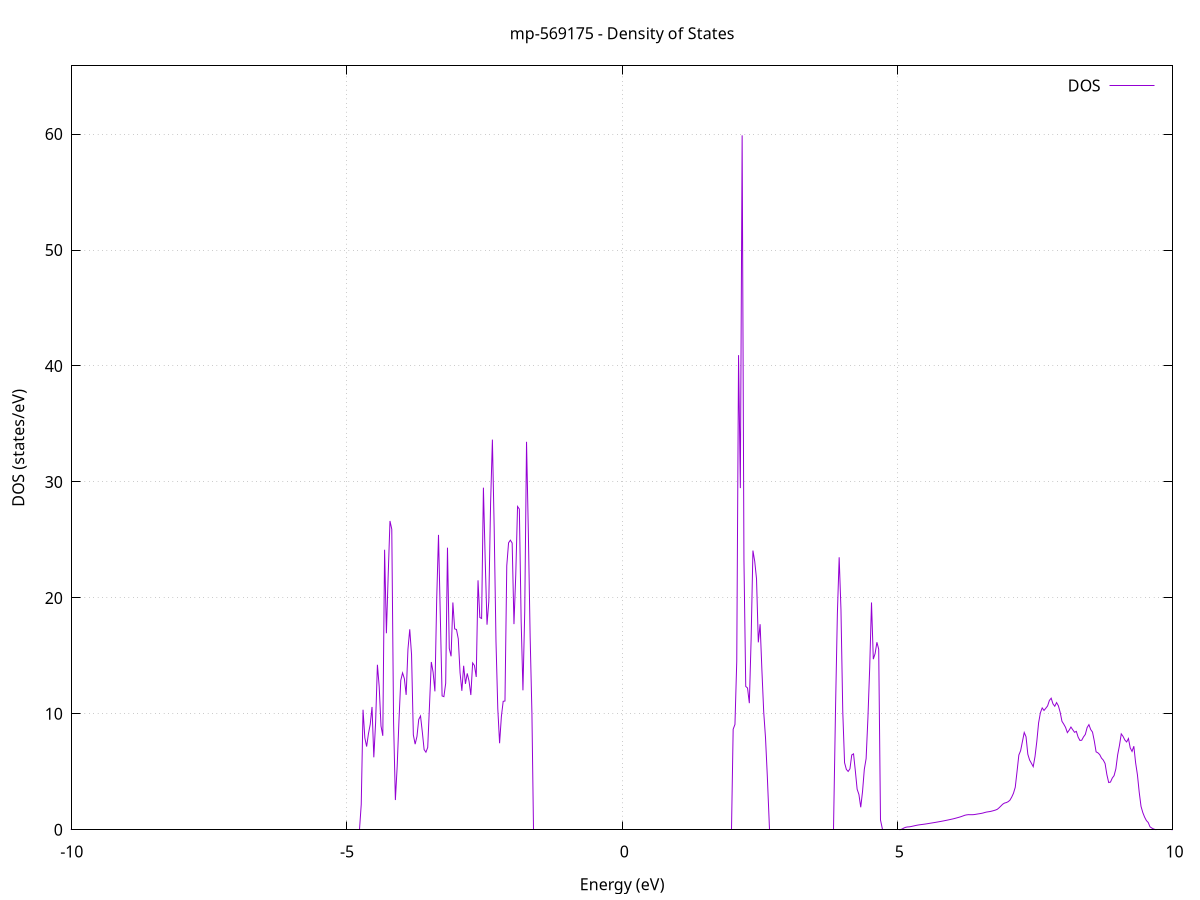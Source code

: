 set title 'mp-569175 - Density of States'
set xlabel 'Energy (eV)'
set ylabel 'DOS (states/eV)'
set grid
set xrange [-10:10]
set yrange [0:65.883]
set xzeroaxis lt -1
set terminal png size 800,600
set output 'mp-569175_dos_gnuplot.png'
plot '-' using 1:2 with lines title 'DOS'
-52.601100 0.000000
-52.568400 0.000000
-52.535800 0.000000
-52.503100 0.000000
-52.470500 0.000000
-52.437800 0.000000
-52.405200 0.000000
-52.372600 0.000000
-52.339900 0.000000
-52.307300 0.000000
-52.274600 0.000000
-52.242000 0.000000
-52.209300 0.000000
-52.176700 0.000000
-52.144000 0.000000
-52.111400 0.000000
-52.078700 0.000000
-52.046100 0.000000
-52.013400 0.000000
-51.980800 0.000000
-51.948100 0.000000
-51.915500 0.000000
-51.882800 0.000000
-51.850200 0.000000
-51.817600 0.000000
-51.784900 0.000000
-51.752300 0.000000
-51.719600 0.000000
-51.687000 0.000000
-51.654300 0.000000
-51.621700 0.000000
-51.589000 0.000000
-51.556400 0.000000
-51.523700 0.000000
-51.491100 0.000000
-51.458400 0.000000
-51.425800 0.000000
-51.393100 0.000000
-51.360500 0.000000
-51.327900 0.000000
-51.295200 0.000000
-51.262600 0.000000
-51.229900 0.000000
-51.197300 0.000000
-51.164600 0.000000
-51.132000 0.000000
-51.099300 0.000000
-51.066700 0.000000
-51.034000 0.000000
-51.001400 0.000000
-50.968700 0.000000
-50.936100 0.000000
-50.903400 0.000000
-50.870800 0.000000
-50.838100 0.000000
-50.805500 0.000000
-50.772900 0.000000
-50.740200 0.000000
-50.707600 0.000000
-50.674900 0.000000
-50.642300 0.000000
-50.609600 0.000000
-50.577000 0.000000
-50.544300 0.000000
-50.511700 0.000000
-50.479000 0.000000
-50.446400 0.000000
-50.413700 0.000000
-50.381100 0.000000
-50.348400 0.000000
-50.315800 0.000000
-50.283200 0.000000
-50.250500 0.000000
-50.217900 0.000000
-50.185200 0.000000
-50.152600 0.000000
-50.119900 0.000000
-50.087300 0.000000
-50.054600 0.000000
-50.022000 0.000000
-49.989300 0.000000
-49.956700 0.000000
-49.924000 0.000000
-49.891400 0.000000
-49.858700 0.000000
-49.826100 0.000000
-49.793400 0.000000
-49.760800 0.000000
-49.728200 0.000000
-49.695500 0.000000
-49.662900 0.000000
-49.630200 0.000000
-49.597600 0.000000
-49.564900 0.000000
-49.532300 0.000000
-49.499600 0.000000
-49.467000 0.000000
-49.434300 0.000000
-49.401700 0.000000
-49.369000 0.000000
-49.336400 0.000000
-49.303700 0.000000
-49.271100 0.000000
-49.238500 0.000000
-49.205800 0.000000
-49.173200 0.000000
-49.140500 0.000000
-49.107900 0.000000
-49.075200 0.000000
-49.042600 0.000000
-49.009900 0.000000
-48.977300 0.000000
-48.944600 0.000000
-48.912000 0.000000
-48.879300 0.000000
-48.846700 0.000000
-48.814000 0.000000
-48.781400 0.000000
-48.748700 0.000000
-48.716100 0.000000
-48.683500 0.000000
-48.650800 0.000000
-48.618200 0.000000
-48.585500 0.000000
-48.552900 0.000000
-48.520200 0.000000
-48.487600 0.000000
-48.454900 0.000000
-48.422300 0.000000
-48.389600 0.000000
-48.357000 0.000000
-48.324300 0.000000
-48.291700 0.000000
-48.259000 0.000000
-48.226400 0.000000
-48.193700 0.000000
-48.161100 0.000000
-48.128500 0.000000
-48.095800 0.000000
-48.063200 0.000000
-48.030500 0.000000
-47.997900 0.000000
-47.965200 0.000000
-47.932600 0.000000
-47.899900 0.000000
-47.867300 0.000000
-47.834600 0.000000
-47.802000 0.000000
-47.769300 0.000000
-47.736700 0.000000
-47.704000 0.000000
-47.671400 0.000000
-47.638800 0.000000
-47.606100 0.000000
-47.573500 0.000000
-47.540800 0.000000
-47.508200 0.000000
-47.475500 0.000000
-47.442900 0.000000
-47.410200 0.000000
-47.377600 0.000000
-47.344900 0.000000
-47.312300 0.000000
-47.279600 0.000000
-47.247000 0.000000
-47.214300 0.000000
-47.181700 0.000000
-47.149000 0.000000
-47.116400 0.000000
-47.083800 0.000000
-47.051100 0.000000
-47.018500 0.000000
-46.985800 0.000000
-46.953200 0.000000
-46.920500 0.000000
-46.887900 0.000000
-46.855200 0.000000
-46.822600 0.000000
-46.789900 0.000000
-46.757300 0.000000
-46.724600 0.000000
-46.692000 0.000000
-46.659300 0.000000
-46.626700 0.000000
-46.594100 0.000000
-46.561400 0.000000
-46.528800 0.000000
-46.496100 0.000000
-46.463500 0.000000
-46.430800 0.000000
-46.398200 0.000000
-46.365500 0.000000
-46.332900 0.000000
-46.300200 0.000000
-46.267600 0.000000
-46.234900 0.000000
-46.202300 0.000000
-46.169600 0.000000
-46.137000 0.000000
-46.104300 0.000000
-46.071700 0.000000
-46.039100 0.000000
-46.006400 0.000000
-45.973800 0.000000
-45.941100 0.000000
-45.908500 0.000000
-45.875800 0.000000
-45.843200 0.000000
-45.810500 0.000000
-45.777900 0.000000
-45.745200 0.000000
-45.712600 0.000000
-45.679900 0.000000
-45.647300 0.000000
-45.614600 0.000000
-45.582000 0.000000
-45.549400 0.000000
-45.516700 0.000000
-45.484100 0.000000
-45.451400 0.000000
-45.418800 0.000000
-45.386100 0.000000
-45.353500 0.000000
-45.320800 0.000000
-45.288200 0.000000
-45.255500 0.000000
-45.222900 0.000000
-45.190200 0.000000
-45.157600 0.000000
-45.124900 0.000000
-45.092300 0.000000
-45.059600 0.000000
-45.027000 0.000000
-44.994400 0.000000
-44.961700 0.000000
-44.929100 0.000000
-44.896400 0.000000
-44.863800 0.000000
-44.831100 0.000000
-44.798500 0.000000
-44.765800 0.000000
-44.733200 0.000000
-44.700500 0.000000
-44.667900 0.000000
-44.635200 0.000000
-44.602600 0.000000
-44.569900 0.000000
-44.537300 0.000000
-44.504700 0.000000
-44.472000 0.000000
-44.439400 0.000000
-44.406700 0.000000
-44.374100 0.000000
-44.341400 0.000000
-44.308800 0.000000
-44.276100 0.000000
-44.243500 0.000000
-44.210800 0.000000
-44.178200 0.000000
-44.145500 0.000000
-44.112900 0.000000
-44.080200 0.000000
-44.047600 0.000000
-44.014900 0.000000
-43.982300 0.000000
-43.949700 0.000000
-43.917000 0.000000
-43.884400 0.000000
-43.851700 0.000000
-43.819100 0.000000
-43.786400 0.000000
-43.753800 0.000000
-43.721100 0.000000
-43.688500 0.000000
-43.655800 0.000000
-43.623200 0.000000
-43.590500 0.000000
-43.557900 0.000000
-43.525200 0.000000
-43.492600 0.000000
-43.459900 0.000000
-43.427300 0.000000
-43.394700 0.000000
-43.362000 0.000000
-43.329400 0.000000
-43.296700 0.000000
-43.264100 0.000000
-43.231400 0.000000
-43.198800 0.000000
-43.166100 0.000000
-43.133500 0.000000
-43.100800 0.000000
-43.068200 0.000000
-43.035500 0.000000
-43.002900 0.000000
-42.970200 0.000000
-42.937600 0.000000
-42.905000 0.000000
-42.872300 0.000000
-42.839700 0.000000
-42.807000 0.000000
-42.774400 0.000000
-42.741700 0.000000
-42.709100 0.000000
-42.676400 0.000000
-42.643800 0.000000
-42.611100 0.000000
-42.578500 0.000000
-42.545800 0.000000
-42.513200 0.000000
-42.480500 0.000000
-42.447900 0.000000
-42.415200 0.000000
-42.382600 0.000000
-42.350000 0.000000
-42.317300 0.000000
-42.284700 0.000000
-42.252000 0.000000
-42.219400 0.000000
-42.186700 0.000000
-42.154100 0.000000
-42.121400 0.000000
-42.088800 0.000000
-42.056100 0.000000
-42.023500 0.000000
-41.990800 0.000000
-41.958200 0.000000
-41.925500 0.000000
-41.892900 0.000000
-41.860300 0.000000
-41.827600 0.000000
-41.795000 0.000000
-41.762300 0.000000
-41.729700 0.000000
-41.697000 0.000000
-41.664400 0.000000
-41.631700 0.000000
-41.599100 0.000000
-41.566400 0.000000
-41.533800 0.000000
-41.501100 0.000000
-41.468500 0.000000
-41.435800 0.000000
-41.403200 0.000000
-41.370500 0.000000
-41.337900 0.000000
-41.305300 0.000000
-41.272600 0.000000
-41.240000 0.000000
-41.207300 0.000000
-41.174700 0.000000
-41.142000 0.000000
-41.109400 0.000000
-41.076700 0.000000
-41.044100 0.000000
-41.011400 0.000000
-40.978800 0.000000
-40.946100 0.000000
-40.913500 0.000000
-40.880800 0.000000
-40.848200 0.000000
-40.815600 0.000000
-40.782900 0.000000
-40.750300 0.000000
-40.717600 0.000000
-40.685000 0.000000
-40.652300 0.000000
-40.619700 0.000000
-40.587000 0.000000
-40.554400 0.000000
-40.521700 0.000000
-40.489100 0.000000
-40.456400 0.000000
-40.423800 0.000000
-40.391100 0.000000
-40.358500 0.000000
-40.325800 0.000000
-40.293200 0.000000
-40.260600 0.000000
-40.227900 0.000000
-40.195300 0.000000
-40.162600 0.000000
-40.130000 0.000000
-40.097300 0.000000
-40.064700 0.000000
-40.032000 0.000000
-39.999400 0.000000
-39.966700 0.000000
-39.934100 0.000000
-39.901400 0.000000
-39.868800 0.000000
-39.836100 0.000000
-39.803500 0.000000
-39.770900 0.000000
-39.738200 0.000000
-39.705600 0.000000
-39.672900 0.000000
-39.640300 0.000000
-39.607600 0.000000
-39.575000 0.000000
-39.542300 0.000000
-39.509700 0.000000
-39.477000 0.000000
-39.444400 0.000000
-39.411700 0.000000
-39.379100 0.000000
-39.346400 0.000000
-39.313800 0.000000
-39.281100 0.000000
-39.248500 0.000000
-39.215900 0.000000
-39.183200 0.000000
-39.150600 0.000000
-39.117900 0.000000
-39.085300 0.000000
-39.052600 0.000000
-39.020000 0.000000
-38.987300 0.000000
-38.954700 0.000000
-38.922000 0.000000
-38.889400 0.000000
-38.856700 0.000000
-38.824100 0.000000
-38.791400 0.000000
-38.758800 0.000000
-38.726100 0.000000
-38.693500 0.000000
-38.660900 0.000000
-38.628200 0.000000
-38.595600 0.000000
-38.562900 0.000000
-38.530300 0.000000
-38.497600 0.000000
-38.465000 0.000000
-38.432300 0.000000
-38.399700 0.000000
-38.367000 0.000000
-38.334400 0.000000
-38.301700 0.000000
-38.269100 0.000000
-38.236400 0.000000
-38.203800 0.000000
-38.171200 0.000000
-38.138500 0.000000
-38.105900 0.000000
-38.073200 0.000000
-38.040600 0.000000
-38.007900 0.000000
-37.975300 0.000000
-37.942600 0.000000
-37.910000 0.000000
-37.877300 0.000000
-37.844700 0.000000
-37.812000 0.000000
-37.779400 0.000000
-37.746700 0.000000
-37.714100 0.000000
-37.681400 0.000000
-37.648800 0.000000
-37.616200 0.000000
-37.583500 0.000000
-37.550900 0.000000
-37.518200 0.000000
-37.485600 0.000000
-37.452900 0.000000
-37.420300 0.000000
-37.387600 0.000000
-37.355000 0.000000
-37.322300 0.000000
-37.289700 0.000000
-37.257000 0.000000
-37.224400 0.000000
-37.191700 0.000000
-37.159100 0.000000
-37.126500 0.000000
-37.093800 0.000000
-37.061200 0.000000
-37.028500 0.000000
-36.995900 0.000000
-36.963200 0.000000
-36.930600 0.000000
-36.897900 0.000000
-36.865300 0.000000
-36.832600 0.000000
-36.800000 0.000000
-36.767300 0.000000
-36.734700 0.000000
-36.702000 0.000000
-36.669400 0.000000
-36.636700 0.000000
-36.604100 0.000000
-36.571500 0.000000
-36.538800 0.000000
-36.506200 0.000000
-36.473500 0.000000
-36.440900 0.000000
-36.408200 0.000000
-36.375600 0.000000
-36.342900 0.000000
-36.310300 0.000000
-36.277600 0.000000
-36.245000 0.000000
-36.212300 0.000000
-36.179700 0.000000
-36.147000 0.000000
-36.114400 0.000000
-36.081800 0.000000
-36.049100 0.000000
-36.016500 0.000000
-35.983800 0.000000
-35.951200 0.000000
-35.918500 0.000000
-35.885900 0.000000
-35.853200 0.000000
-35.820600 0.000000
-35.787900 0.000000
-35.755300 0.000000
-35.722600 0.000000
-35.690000 0.000000
-35.657300 0.000000
-35.624700 0.000000
-35.592000 0.000000
-35.559400 0.000000
-35.526800 0.000000
-35.494100 0.000000
-35.461500 0.000000
-35.428800 0.000000
-35.396200 0.000000
-35.363500 0.000000
-35.330900 0.000000
-35.298200 0.000000
-35.265600 0.000000
-35.232900 0.000000
-35.200300 0.000000
-35.167600 0.000000
-35.135000 0.000000
-35.102300 0.000000
-35.069700 0.000000
-35.037100 0.000000
-35.004400 0.000000
-34.971800 0.000000
-34.939100 0.000000
-34.906500 0.000000
-34.873800 0.000000
-34.841200 0.000000
-34.808500 0.000000
-34.775900 0.000000
-34.743200 0.000000
-34.710600 0.000000
-34.677900 0.000000
-34.645300 0.000000
-34.612600 0.000000
-34.580000 0.000000
-34.547300 0.000000
-34.514700 0.000000
-34.482100 0.000000
-34.449400 0.000000
-34.416800 0.000000
-34.384100 0.000000
-34.351500 0.000000
-34.318800 0.000000
-34.286200 0.000000
-34.253500 0.000000
-34.220900 0.000000
-34.188200 0.000000
-34.155600 0.000000
-34.122900 0.000000
-34.090300 0.000000
-34.057600 0.000000
-34.025000 0.000000
-33.992400 0.000000
-33.959700 0.000000
-33.927100 0.000000
-33.894400 0.000000
-33.861800 0.000000
-33.829100 0.000000
-33.796500 0.000000
-33.763800 0.000000
-33.731200 0.000000
-33.698500 0.000000
-33.665900 0.000000
-33.633200 0.000000
-33.600600 0.000000
-33.567900 0.000000
-33.535300 0.000000
-33.502600 0.000000
-33.470000 0.000000
-33.437400 0.000000
-33.404700 0.000000
-33.372100 0.000000
-33.339400 0.000000
-33.306800 0.000000
-33.274100 0.000000
-33.241500 0.000000
-33.208800 0.000000
-33.176200 0.000000
-33.143500 0.000000
-33.110900 0.000000
-33.078200 0.000000
-33.045600 0.000000
-33.012900 0.000000
-32.980300 0.000000
-32.947600 0.000000
-32.915000 0.000000
-32.882400 0.000000
-32.849700 0.000000
-32.817100 0.000000
-32.784400 0.000000
-32.751800 0.000000
-32.719100 0.000000
-32.686500 0.000000
-32.653800 0.000000
-32.621200 0.000000
-32.588500 0.000000
-32.555900 0.000000
-32.523200 0.000000
-32.490600 0.000000
-32.457900 0.000000
-32.425300 0.000000
-32.392700 0.000000
-32.360000 0.000000
-32.327400 0.000000
-32.294700 0.000000
-32.262100 0.000000
-32.229400 0.000000
-32.196800 0.000000
-32.164100 0.000000
-32.131500 0.000000
-32.098800 0.000000
-32.066200 0.000000
-32.033500 0.000000
-32.000900 0.000000
-31.968200 0.000000
-31.935600 0.000000
-31.902900 0.000000
-31.870300 0.000000
-31.837700 0.000000
-31.805000 0.000000
-31.772400 0.000000
-31.739700 0.000000
-31.707100 0.000000
-31.674400 0.000000
-31.641800 0.000000
-31.609100 0.000000
-31.576500 0.000000
-31.543800 0.000000
-31.511200 0.000000
-31.478500 0.000000
-31.445900 0.000000
-31.413200 0.000000
-31.380600 0.000000
-31.348000 0.000000
-31.315300 0.000000
-31.282700 0.000000
-31.250000 0.000000
-31.217400 0.000000
-31.184700 0.000000
-31.152100 0.000000
-31.119400 0.000000
-31.086800 0.000000
-31.054100 0.000000
-31.021500 0.000000
-30.988800 0.000000
-30.956200 0.000000
-30.923500 0.000000
-30.890900 0.000000
-30.858200 0.000000
-30.825600 0.000000
-30.793000 0.000000
-30.760300 0.000000
-30.727700 0.000000
-30.695000 0.000000
-30.662400 0.000000
-30.629700 0.000000
-30.597100 0.000000
-30.564400 0.000000
-30.531800 0.000000
-30.499100 0.000000
-30.466500 0.000000
-30.433800 0.000000
-30.401200 0.000000
-30.368500 0.000000
-30.335900 0.000000
-30.303300 0.000000
-30.270600 0.000000
-30.238000 0.000000
-30.205300 0.000000
-30.172700 0.000000
-30.140000 0.000000
-30.107400 0.000000
-30.074700 0.000000
-30.042100 0.000000
-30.009400 0.000000
-29.976800 0.000000
-29.944100 0.000000
-29.911500 0.000000
-29.878800 0.000000
-29.846200 0.000000
-29.813500 0.000000
-29.780900 0.000000
-29.748300 0.000000
-29.715600 0.000000
-29.683000 0.000000
-29.650300 0.000000
-29.617700 0.000000
-29.585000 0.000000
-29.552400 0.000000
-29.519700 0.000000
-29.487100 0.000000
-29.454400 0.000000
-29.421800 0.000000
-29.389100 0.000000
-29.356500 0.000000
-29.323800 0.000000
-29.291200 0.000000
-29.258600 0.000000
-29.225900 0.000000
-29.193300 0.000000
-29.160600 0.000000
-29.128000 0.000000
-29.095300 0.000000
-29.062700 0.000000
-29.030000 0.000000
-28.997400 0.000000
-28.964700 0.000000
-28.932100 0.000000
-28.899400 0.000000
-28.866800 0.000000
-28.834100 0.000000
-28.801500 0.000000
-28.768800 0.000000
-28.736200 0.000000
-28.703600 0.000000
-28.670900 0.000000
-28.638300 0.000000
-28.605600 0.000000
-28.573000 0.000000
-28.540300 0.000000
-28.507700 0.000000
-28.475000 0.000000
-28.442400 0.000000
-28.409700 0.000000
-28.377100 0.000000
-28.344400 0.000000
-28.311800 0.000000
-28.279100 0.000000
-28.246500 0.000000
-28.213800 0.000000
-28.181200 0.000000
-28.148600 0.000000
-28.115900 0.000000
-28.083300 0.000000
-28.050600 0.000000
-28.018000 0.000000
-27.985300 0.000000
-27.952700 0.000000
-27.920000 0.000000
-27.887400 0.000000
-27.854700 0.000000
-27.822100 0.000000
-27.789400 0.000000
-27.756800 0.000000
-27.724100 0.000000
-27.691500 0.000000
-27.658900 0.000000
-27.626200 0.000000
-27.593600 0.000000
-27.560900 0.000000
-27.528300 0.000000
-27.495600 0.000000
-27.463000 0.000000
-27.430300 0.000000
-27.397700 0.000000
-27.365000 0.000000
-27.332400 0.000000
-27.299700 0.000000
-27.267100 0.000000
-27.234400 0.000000
-27.201800 0.000000
-27.169100 0.000000
-27.136500 0.000000
-27.103900 0.000000
-27.071200 0.000000
-27.038600 0.000000
-27.005900 0.000000
-26.973300 0.000000
-26.940600 0.000000
-26.908000 0.000000
-26.875300 0.000000
-26.842700 0.000000
-26.810000 0.000000
-26.777400 0.000000
-26.744700 0.000000
-26.712100 0.000000
-26.679400 0.000000
-26.646800 0.000000
-26.614200 0.000000
-26.581500 0.000000
-26.548900 0.000000
-26.516200 0.000000
-26.483600 0.000000
-26.450900 0.000000
-26.418300 0.000000
-26.385600 0.000000
-26.353000 0.000000
-26.320300 0.000000
-26.287700 0.000000
-26.255000 0.000000
-26.222400 0.000000
-26.189700 0.000000
-26.157100 0.000000
-26.124400 0.000000
-26.091800 0.000000
-26.059200 0.000000
-26.026500 0.000000
-25.993900 0.000000
-25.961200 0.000000
-25.928600 0.000000
-25.895900 0.000000
-25.863300 0.000000
-25.830600 0.000000
-25.798000 0.000000
-25.765300 0.000000
-25.732700 0.000000
-25.700000 0.000000
-25.667400 0.000000
-25.634700 0.000000
-25.602100 0.000000
-25.569500 0.000000
-25.536800 0.000000
-25.504200 0.000000
-25.471500 0.000000
-25.438900 0.000000
-25.406200 0.000000
-25.373600 0.000000
-25.340900 0.000000
-25.308300 0.000000
-25.275600 0.000000
-25.243000 0.000000
-25.210300 0.000000
-25.177700 0.000000
-25.145000 0.000000
-25.112400 0.000000
-25.079700 0.000000
-25.047100 0.000000
-25.014500 0.000000
-24.981800 0.000000
-24.949200 0.000000
-24.916500 0.000000
-24.883900 0.000000
-24.851200 0.000000
-24.818600 0.000000
-24.785900 0.000000
-24.753300 0.000000
-24.720600 0.000000
-24.688000 0.000000
-24.655300 0.000000
-24.622700 0.000000
-24.590000 0.000000
-24.557400 0.000000
-24.524800 0.000000
-24.492100 0.000000
-24.459500 0.000000
-24.426800 0.000000
-24.394200 0.000000
-24.361500 0.000000
-24.328900 0.000000
-24.296200 0.000000
-24.263600 0.000000
-24.230900 0.000000
-24.198300 0.000000
-24.165600 0.000000
-24.133000 0.000000
-24.100300 0.000000
-24.067700 0.000000
-24.035000 0.000000
-24.002400 0.000000
-23.969800 0.000000
-23.937100 0.000000
-23.904500 0.000000
-23.871800 0.000000
-23.839200 0.000000
-23.806500 0.000000
-23.773900 0.000000
-23.741200 0.000000
-23.708600 0.000000
-23.675900 0.000000
-23.643300 0.000000
-23.610600 0.000000
-23.578000 0.000000
-23.545300 0.000000
-23.512700 0.000000
-23.480000 0.000000
-23.447400 0.000000
-23.414800 0.000000
-23.382100 0.000000
-23.349500 0.000000
-23.316800 0.000000
-23.284200 0.000000
-23.251500 0.000000
-23.218900 0.000000
-23.186200 0.000000
-23.153600 0.000000
-23.120900 0.000000
-23.088300 0.000000
-23.055600 0.000000
-23.023000 0.000000
-22.990300 0.000000
-22.957700 0.000000
-22.925100 0.000000
-22.892400 0.000000
-22.859800 0.000000
-22.827100 0.000000
-22.794500 0.000000
-22.761800 0.000000
-22.729200 0.000000
-22.696500 0.000000
-22.663900 0.000000
-22.631200 0.000000
-22.598600 0.000000
-22.565900 0.000000
-22.533300 0.000000
-22.500600 0.000000
-22.468000 0.000000
-22.435300 0.000000
-22.402700 0.000000
-22.370100 0.000000
-22.337400 0.000000
-22.304800 0.000000
-22.272100 0.000000
-22.239500 0.000000
-22.206800 0.000000
-22.174200 0.000000
-22.141500 0.000000
-22.108900 0.000000
-22.076200 0.000000
-22.043600 0.000000
-22.010900 0.000000
-21.978300 0.000000
-21.945600 0.000000
-21.913000 0.000000
-21.880400 0.000000
-21.847700 0.000000
-21.815100 0.000000
-21.782400 0.000000
-21.749800 0.000000
-21.717100 0.000000
-21.684500 0.000000
-21.651800 0.000000
-21.619200 0.000000
-21.586500 0.000000
-21.553900 0.000000
-21.521200 0.000000
-21.488600 0.000000
-21.455900 0.000000
-21.423300 0.000000
-21.390600 0.000000
-21.358000 0.000000
-21.325400 0.000000
-21.292700 0.000000
-21.260100 0.000000
-21.227400 0.000000
-21.194800 0.000000
-21.162100 0.000000
-21.129500 0.000000
-21.096800 0.000000
-21.064200 0.000000
-21.031500 0.000000
-20.998900 0.000000
-20.966200 0.000000
-20.933600 0.000000
-20.900900 0.000000
-20.868300 0.000000
-20.835700 0.000000
-20.803000 0.000000
-20.770400 0.000000
-20.737700 0.000000
-20.705100 0.000000
-20.672400 0.000000
-20.639800 0.000000
-20.607100 0.000000
-20.574500 0.000000
-20.541800 0.000000
-20.509200 0.000000
-20.476500 0.000000
-20.443900 0.000000
-20.411200 0.000000
-20.378600 0.000000
-20.345900 0.000000
-20.313300 0.000000
-20.280700 0.000000
-20.248000 0.000000
-20.215400 0.000000
-20.182700 0.000000
-20.150100 0.000000
-20.117400 0.000000
-20.084800 0.000000
-20.052100 0.000000
-20.019500 0.000000
-19.986800 0.000000
-19.954200 0.000000
-19.921500 0.000000
-19.888900 0.000000
-19.856200 0.000000
-19.823600 0.000000
-19.791000 0.000000
-19.758300 0.000000
-19.725700 0.000000
-19.693000 0.000000
-19.660400 0.000000
-19.627700 0.000000
-19.595100 0.000000
-19.562400 0.000000
-19.529800 0.000000
-19.497100 0.000000
-19.464500 0.000000
-19.431800 0.000000
-19.399200 0.000000
-19.366500 0.000000
-19.333900 0.000000
-19.301200 0.000000
-19.268600 0.000000
-19.236000 0.000000
-19.203300 0.000000
-19.170700 0.000000
-19.138000 0.000000
-19.105400 0.000000
-19.072700 0.000000
-19.040100 0.000000
-19.007400 0.000000
-18.974800 0.000000
-18.942100 0.000000
-18.909500 0.000000
-18.876800 0.000000
-18.844200 0.000000
-18.811500 0.000000
-18.778900 0.000000
-18.746300 0.000000
-18.713600 0.000000
-18.681000 0.000000
-18.648300 0.000000
-18.615700 0.000000
-18.583000 0.000000
-18.550400 0.000000
-18.517700 0.000000
-18.485100 0.000000
-18.452400 0.000000
-18.419800 0.000000
-18.387100 0.000000
-18.354500 0.000000
-18.321800 0.000000
-18.289200 0.000000
-18.256500 0.000000
-18.223900 0.000000
-18.191300 0.000000
-18.158600 0.000000
-18.126000 0.000000
-18.093300 0.000000
-18.060700 0.000000
-18.028000 0.000000
-17.995400 0.000000
-17.962700 0.000000
-17.930100 0.000000
-17.897400 0.000000
-17.864800 0.000000
-17.832100 0.000000
-17.799500 0.000000
-17.766800 0.000000
-17.734200 0.000000
-17.701500 0.000000
-17.668900 0.000000
-17.636300 0.000000
-17.603600 0.000000
-17.571000 0.000000
-17.538300 0.000000
-17.505700 0.000000
-17.473000 0.000000
-17.440400 0.000000
-17.407700 0.000000
-17.375100 0.000000
-17.342400 0.000000
-17.309800 0.000000
-17.277100 0.000000
-17.244500 0.000000
-17.211800 0.000000
-17.179200 0.000000
-17.146600 0.000000
-17.113900 0.000000
-17.081300 0.000000
-17.048600 0.000000
-17.016000 0.000000
-16.983300 0.000000
-16.950700 0.000000
-16.918000 0.000000
-16.885400 0.000000
-16.852700 0.000000
-16.820100 0.000000
-16.787400 0.000000
-16.754800 0.000000
-16.722100 0.000000
-16.689500 0.000000
-16.656800 0.000000
-16.624200 0.000000
-16.591600 0.000000
-16.558900 0.000000
-16.526300 0.000000
-16.493600 0.000000
-16.461000 0.000000
-16.428300 0.000000
-16.395700 0.000000
-16.363000 0.000000
-16.330400 0.000000
-16.297700 0.000000
-16.265100 0.000000
-16.232400 0.000000
-16.199800 0.000000
-16.167100 0.000000
-16.134500 0.000000
-16.101900 0.000000
-16.069200 0.000000
-16.036600 0.000000
-16.003900 0.000000
-15.971300 0.000000
-15.938600 0.000000
-15.906000 0.000000
-15.873300 0.000000
-15.840700 0.000000
-15.808000 0.000000
-15.775400 0.000000
-15.742700 0.000000
-15.710100 0.000000
-15.677400 0.000000
-15.644800 0.000000
-15.612100 0.000000
-15.579500 0.000000
-15.546900 0.000000
-15.514200 0.000000
-15.481600 0.000000
-15.448900 0.000000
-15.416300 0.000000
-15.383600 0.000000
-15.351000 0.000000
-15.318300 0.000000
-15.285700 0.000000
-15.253000 0.000000
-15.220400 9.607700
-15.187700 15.527200
-15.155100 8.590200
-15.122400 6.712100
-15.089800 5.774400
-15.057200 5.555000
-15.024500 5.621000
-14.991900 5.799700
-14.959200 3.051700
-14.926600 5.628100
-14.893900 5.609800
-14.861300 5.750300
-14.828600 5.758100
-14.796000 10.041700
-14.763300 0.000000
-14.730700 60.268900
-14.698000 72.915900
-14.665400 20.061300
-14.632700 0.000000
-14.600100 0.000000
-14.567400 0.000000
-14.534800 0.000000
-14.502200 0.000000
-14.469500 0.000000
-14.436900 0.000000
-14.404200 0.000000
-14.371600 0.000000
-14.338900 5.749800
-14.306300 13.853500
-14.273600 26.405100
-14.241000 25.920800
-14.208300 47.816000
-14.175700 93.631900
-14.143000 53.346300
-14.110400 0.000000
-14.077700 0.000000
-14.045100 0.000000
-14.012500 0.000000
-13.979800 0.000000
-13.947200 0.000000
-13.914500 0.000000
-13.881900 0.000000
-13.849200 0.000000
-13.816600 0.000000
-13.783900 0.000000
-13.751300 0.000000
-13.718600 0.000000
-13.686000 0.000000
-13.653300 0.000000
-13.620700 0.000000
-13.588000 0.000000
-13.555400 0.000000
-13.522700 0.000000
-13.490100 0.000000
-13.457500 0.000000
-13.424800 0.000000
-13.392200 0.000000
-13.359500 0.000000
-13.326900 0.000000
-13.294200 0.000000
-13.261600 0.000000
-13.228900 0.000000
-13.196300 0.000000
-13.163600 0.000000
-13.131000 0.000000
-13.098300 0.000000
-13.065700 0.000000
-13.033000 0.000000
-13.000400 0.000000
-12.967700 0.000000
-12.935100 0.000000
-12.902500 0.000000
-12.869800 0.000000
-12.837200 0.000000
-12.804500 0.000000
-12.771900 0.000000
-12.739200 0.000000
-12.706600 0.000000
-12.673900 0.000000
-12.641300 0.000000
-12.608600 0.000000
-12.576000 0.000000
-12.543300 0.000000
-12.510700 0.000000
-12.478000 0.000000
-12.445400 0.000000
-12.412800 0.000000
-12.380100 0.000000
-12.347500 0.000000
-12.314800 0.000000
-12.282200 0.000000
-12.249500 0.000000
-12.216900 0.000000
-12.184200 0.000000
-12.151600 0.000000
-12.118900 0.000000
-12.086300 0.000000
-12.053600 0.000000
-12.021000 0.000000
-11.988300 0.000000
-11.955700 0.000000
-11.923000 0.000000
-11.890400 0.000000
-11.857800 0.000000
-11.825100 0.000000
-11.792500 0.000000
-11.759800 0.000000
-11.727200 0.000000
-11.694500 0.000000
-11.661900 0.000000
-11.629200 0.000000
-11.596600 0.000000
-11.563900 0.000000
-11.531300 0.000000
-11.498600 0.000000
-11.466000 0.000000
-11.433300 0.000000
-11.400700 0.000000
-11.368100 0.000000
-11.335400 0.000000
-11.302800 0.000000
-11.270100 0.000000
-11.237500 0.000000
-11.204800 0.000000
-11.172200 0.000000
-11.139500 0.000000
-11.106900 0.000000
-11.074200 0.000000
-11.041600 0.000000
-11.008900 0.000000
-10.976300 0.000000
-10.943600 0.000000
-10.911000 0.000000
-10.878300 0.000000
-10.845700 0.000000
-10.813100 0.000000
-10.780400 0.000000
-10.747800 0.000000
-10.715100 0.000000
-10.682500 0.000000
-10.649800 0.000000
-10.617200 0.000000
-10.584500 0.000000
-10.551900 0.000000
-10.519200 0.000000
-10.486600 0.000000
-10.453900 0.000000
-10.421300 0.000000
-10.388600 0.000000
-10.356000 0.000000
-10.323400 0.000000
-10.290700 0.000000
-10.258100 0.000000
-10.225400 0.000000
-10.192800 0.000000
-10.160100 0.000000
-10.127500 0.000000
-10.094800 0.000000
-10.062200 0.000000
-10.029500 0.000000
-9.996900 0.000000
-9.964200 0.000000
-9.931600 0.000000
-9.898900 0.000000
-9.866300 0.000000
-9.833600 0.000000
-9.801000 0.000000
-9.768400 0.000000
-9.735700 0.000000
-9.703100 0.000000
-9.670400 0.000000
-9.637800 0.000000
-9.605100 0.000000
-9.572500 0.000000
-9.539800 0.000000
-9.507200 0.000000
-9.474500 0.000000
-9.441900 0.000000
-9.409200 0.000000
-9.376600 0.000000
-9.343900 0.000000
-9.311300 0.000000
-9.278700 0.000000
-9.246000 0.000000
-9.213400 0.000000
-9.180700 0.000000
-9.148100 0.000000
-9.115400 0.000000
-9.082800 0.000000
-9.050100 0.000000
-9.017500 0.000000
-8.984800 0.000000
-8.952200 0.000000
-8.919500 0.000000
-8.886900 0.000000
-8.854200 0.000000
-8.821600 0.000000
-8.788900 0.000000
-8.756300 0.000000
-8.723700 0.000000
-8.691000 0.000000
-8.658400 0.000000
-8.625700 0.000000
-8.593100 0.000000
-8.560400 0.000000
-8.527800 0.000000
-8.495100 0.000000
-8.462500 0.000000
-8.429800 0.000000
-8.397200 0.000000
-8.364500 0.000000
-8.331900 0.000000
-8.299200 0.000000
-8.266600 0.000000
-8.233900 0.000000
-8.201300 0.000000
-8.168700 0.000000
-8.136000 0.000000
-8.103400 0.000000
-8.070700 0.000000
-8.038100 0.000000
-8.005400 0.000000
-7.972800 0.000000
-7.940100 0.000000
-7.907500 0.000000
-7.874800 0.000000
-7.842200 0.000000
-7.809500 0.000000
-7.776900 0.000000
-7.744200 0.000000
-7.711600 0.000000
-7.679000 0.000000
-7.646300 0.000000
-7.613700 0.000000
-7.581000 0.000000
-7.548400 0.000000
-7.515700 0.000000
-7.483100 0.000000
-7.450400 0.000000
-7.417800 0.000000
-7.385100 0.000000
-7.352500 0.000000
-7.319800 0.000000
-7.287200 0.000000
-7.254500 0.000000
-7.221900 0.000000
-7.189200 0.000000
-7.156600 0.000000
-7.124000 0.000000
-7.091300 0.000000
-7.058700 0.000000
-7.026000 0.000000
-6.993400 0.000000
-6.960700 0.000000
-6.928100 0.000000
-6.895400 0.000000
-6.862800 0.000000
-6.830100 0.000000
-6.797500 0.000000
-6.764800 0.000000
-6.732200 0.000000
-6.699500 0.000000
-6.666900 0.000000
-6.634300 0.000000
-6.601600 0.000000
-6.569000 0.000000
-6.536300 0.000000
-6.503700 0.000000
-6.471000 0.000000
-6.438400 0.000000
-6.405700 0.000000
-6.373100 0.000000
-6.340400 0.000000
-6.307800 0.000000
-6.275100 0.000000
-6.242500 0.000000
-6.209800 0.000000
-6.177200 0.000000
-6.144500 0.000000
-6.111900 0.000000
-6.079300 0.000000
-6.046600 0.000000
-6.014000 0.000000
-5.981300 0.000000
-5.948700 0.000000
-5.916000 0.000000
-5.883400 0.000000
-5.850700 0.000000
-5.818100 0.000000
-5.785400 0.000000
-5.752800 0.000000
-5.720100 0.000000
-5.687500 0.000000
-5.654800 0.000000
-5.622200 0.000000
-5.589600 0.000000
-5.556900 0.000000
-5.524300 0.000000
-5.491600 0.000000
-5.459000 0.000000
-5.426300 0.000000
-5.393700 0.000000
-5.361000 0.000000
-5.328400 0.000000
-5.295700 0.000000
-5.263100 0.000000
-5.230400 0.000000
-5.197800 0.000000
-5.165100 0.000000
-5.132500 0.000000
-5.099800 0.000000
-5.067200 0.000000
-5.034600 0.000000
-5.001900 0.000000
-4.969300 0.000000
-4.936600 0.000000
-4.904000 0.000000
-4.871300 0.000000
-4.838700 0.000000
-4.806000 0.000000
-4.773400 0.000000
-4.740700 2.180600
-4.708100 10.353600
-4.675400 7.938900
-4.642800 7.177600
-4.610100 8.275700
-4.577500 9.089100
-4.544900 10.592200
-4.512200 6.251600
-4.479600 9.248600
-4.446900 14.231500
-4.414300 12.343400
-4.381600 8.951900
-4.349000 8.104900
-4.316300 24.150900
-4.283700 16.948300
-4.251000 21.955000
-4.218400 26.633900
-4.185700 25.917400
-4.153100 9.277700
-4.120400 2.565800
-4.087800 5.455700
-4.055100 9.436200
-4.022500 12.881300
-3.989900 13.528900
-3.957200 13.036900
-3.924600 11.635200
-3.891900 15.566200
-3.859300 17.288700
-3.826600 15.101100
-3.794000 8.179400
-3.761300 7.383800
-3.728700 8.039000
-3.696000 9.510300
-3.663400 9.812900
-3.630700 8.430500
-3.598100 6.912300
-3.565400 6.691200
-3.532800 7.101800
-3.500200 10.761800
-3.467500 14.471900
-3.434900 13.590400
-3.402200 11.936600
-3.369600 19.858100
-3.336900 25.434500
-3.304300 18.515900
-3.271600 11.542900
-3.239000 11.482300
-3.206300 12.634400
-3.173700 24.329400
-3.141000 15.644800
-3.108400 14.962100
-3.075700 19.604600
-3.043100 17.324000
-3.010400 17.275600
-2.977800 16.475300
-2.945200 13.544700
-2.912500 11.983700
-2.879900 14.145000
-2.847200 12.584700
-2.814600 13.487300
-2.781900 12.823100
-2.749300 11.621900
-2.716600 14.389500
-2.684000 14.168200
-2.651300 13.180000
-2.618700 21.514900
-2.586000 18.305800
-2.553400 18.226500
-2.520700 29.507000
-2.488100 23.235100
-2.455400 17.688800
-2.422800 19.696400
-2.390200 28.156300
-2.357500 33.647800
-2.324900 25.984200
-2.292200 16.229800
-2.259600 10.458200
-2.226900 7.464000
-2.194300 9.771800
-2.161600 11.077600
-2.129000 11.105100
-2.096300 22.778500
-2.063700 24.750900
-2.031000 24.976600
-1.998400 24.729500
-1.965700 17.735600
-1.933100 21.975500
-1.900500 27.881300
-1.867800 27.656900
-1.835200 18.041000
-1.802500 12.026200
-1.769900 18.827200
-1.737200 33.457900
-1.704600 25.725100
-1.671900 16.712100
-1.639300 10.021300
-1.606600 0.000000
-1.574000 0.000000
-1.541300 0.000000
-1.508700 0.000000
-1.476000 0.000000
-1.443400 0.000000
-1.410700 0.000000
-1.378100 0.000000
-1.345500 0.000000
-1.312800 0.000000
-1.280200 0.000000
-1.247500 0.000000
-1.214900 0.000000
-1.182200 0.000000
-1.149600 0.000000
-1.116900 0.000000
-1.084300 0.000000
-1.051600 0.000000
-1.019000 0.000000
-0.986300 0.000000
-0.953700 0.000000
-0.921000 0.000000
-0.888400 0.000000
-0.855800 0.000000
-0.823100 0.000000
-0.790500 0.000000
-0.757800 0.000000
-0.725200 0.000000
-0.692500 0.000000
-0.659900 0.000000
-0.627200 0.000000
-0.594600 0.000000
-0.561900 0.000000
-0.529300 0.000000
-0.496600 0.000000
-0.464000 0.000000
-0.431300 0.000000
-0.398700 0.000000
-0.366000 0.000000
-0.333400 0.000000
-0.300800 0.000000
-0.268100 0.000000
-0.235500 0.000000
-0.202800 0.000000
-0.170200 0.000000
-0.137500 0.000000
-0.104900 0.000000
-0.072200 0.000000
-0.039600 0.000000
-0.006900 0.000000
0.025700 0.000000
0.058400 0.000000
0.091000 0.000000
0.123700 0.000000
0.156300 0.000000
0.188900 0.000000
0.221600 0.000000
0.254200 0.000000
0.286900 0.000000
0.319500 0.000000
0.352200 0.000000
0.384800 0.000000
0.417500 0.000000
0.450100 0.000000
0.482800 0.000000
0.515400 0.000000
0.548100 0.000000
0.580700 0.000000
0.613400 0.000000
0.646000 0.000000
0.678700 0.000000
0.711300 0.000000
0.743900 0.000000
0.776600 0.000000
0.809200 0.000000
0.841900 0.000000
0.874500 0.000000
0.907200 0.000000
0.939800 0.000000
0.972500 0.000000
1.005100 0.000000
1.037800 0.000000
1.070400 0.000000
1.103100 0.000000
1.135700 0.000000
1.168400 0.000000
1.201000 0.000000
1.233600 0.000000
1.266300 0.000000
1.298900 0.000000
1.331600 0.000000
1.364200 0.000000
1.396900 0.000000
1.429500 0.000000
1.462200 0.000000
1.494800 0.000000
1.527500 0.000000
1.560100 0.000000
1.592800 0.000000
1.625400 0.000000
1.658100 0.000000
1.690700 0.000000
1.723400 0.000000
1.756000 0.000000
1.788600 0.000000
1.821300 0.000000
1.853900 0.000000
1.886600 0.000000
1.919200 0.000000
1.951900 0.000000
1.984500 0.000000
2.017200 8.673300
2.049800 9.084900
2.082500 14.556400
2.115100 40.934300
2.147800 29.467700
2.180400 59.893700
2.213100 23.303700
2.245700 12.365000
2.278400 12.227200
2.311000 10.919100
2.343600 16.436300
2.376300 24.081500
2.408900 23.160400
2.441600 21.648100
2.474200 16.163700
2.506900 17.729500
2.539500 13.751300
2.572200 10.166000
2.604800 7.947400
2.637500 4.645200
2.670100 0.000000
2.702800 0.000000
2.735400 0.000000
2.768100 0.000000
2.800700 0.000000
2.833300 0.000000
2.866000 0.000000
2.898600 0.000000
2.931300 0.000000
2.963900 0.000000
2.996600 0.000000
3.029200 0.000000
3.061900 0.000000
3.094500 0.000000
3.127200 0.000000
3.159800 0.000000
3.192500 0.000000
3.225100 0.000000
3.257800 0.000000
3.290400 0.000000
3.323100 0.000000
3.355700 0.000000
3.388300 0.000000
3.421000 0.000000
3.453600 0.000000
3.486300 0.000000
3.518900 0.000000
3.551600 0.000000
3.584200 0.000000
3.616900 0.000000
3.649500 0.000000
3.682200 0.000000
3.714800 0.000000
3.747500 0.000000
3.780100 0.000000
3.812800 0.000000
3.845400 0.000000
3.878000 10.668000
3.910700 18.624300
3.943300 23.500600
3.976000 18.987600
4.008600 10.218300
4.041300 5.784900
4.073900 5.207800
4.106600 5.030700
4.139200 5.260300
4.171900 6.453800
4.204500 6.548800
4.237200 5.075500
4.269800 3.502200
4.302500 3.040000
4.335100 1.941000
4.367800 3.290400
4.400400 5.218500
4.433000 6.137500
4.465700 9.634300
4.498300 14.028200
4.531000 19.603900
4.563600 14.715000
4.596300 15.192600
4.628900 16.172700
4.661600 15.576600
4.694200 0.845100
4.726900 0.000000
4.759500 0.000000
4.792200 0.000000
4.824800 0.000000
4.857500 0.000000
4.890100 0.000000
4.922700 0.000000
4.955400 0.000000
4.988000 0.000000
5.020700 0.000000
5.053300 0.011400
5.086000 0.061300
5.118600 0.150200
5.151300 0.213000
5.183900 0.244200
5.216600 0.253200
5.249200 0.279900
5.281900 0.314000
5.314500 0.348800
5.347200 0.383100
5.379800 0.411600
5.412500 0.435200
5.445100 0.455000
5.477700 0.474600
5.510400 0.497000
5.543000 0.521600
5.575700 0.547300
5.608300 0.572700
5.641000 0.597700
5.673600 0.623000
5.706300 0.649800
5.738900 0.677700
5.771600 0.705800
5.804200 0.734300
5.836900 0.763700
5.869500 0.794600
5.902200 0.826600
5.934800 0.859100
5.967400 0.892200
6.000100 0.926700
6.032700 0.964200
6.065400 1.005700
6.098000 1.048800
6.130700 1.093100
6.163300 1.141500
6.196000 1.197800
6.228600 1.255200
6.261300 1.286700
6.293900 1.303900
6.326600 1.299800
6.359200 1.299500
6.391900 1.308200
6.424500 1.333100
6.457200 1.360000
6.489800 1.384700
6.522400 1.410200
6.555100 1.443500
6.587700 1.488800
6.620400 1.527700
6.653000 1.551700
6.685700 1.575200
6.718300 1.611700
6.751000 1.654800
6.783600 1.701200
6.816300 1.764600
6.848900 1.895900
6.881600 2.047800
6.914200 2.202700
6.946900 2.302500
6.979500 2.342700
7.012200 2.418800
7.044800 2.543900
7.077400 2.807800
7.110100 3.144900
7.142700 3.666500
7.175400 5.028500
7.208000 6.444100
7.240700 6.826700
7.273300 7.614000
7.306000 8.389300
7.338600 8.024600
7.371300 6.515500
7.403900 6.010000
7.436600 5.733500
7.469200 5.444000
7.501900 6.317700
7.534500 7.619200
7.567100 9.221600
7.599800 10.093600
7.632400 10.508400
7.665100 10.291500
7.697700 10.480900
7.730400 10.680800
7.763000 11.154800
7.795700 11.348300
7.828300 10.857500
7.861000 10.652000
7.893600 10.969500
7.926300 10.695400
7.958900 10.133600
7.991600 9.354700
8.024200 9.110900
8.056900 8.832000
8.089500 8.380100
8.122100 8.590200
8.154800 8.860000
8.187400 8.626500
8.220100 8.407900
8.252700 8.487200
8.285400 7.990900
8.318000 7.704800
8.350700 7.723100
8.383300 8.010900
8.416000 8.224700
8.448600 8.814500
8.481300 9.066400
8.513900 8.647000
8.546600 8.424400
8.579200 7.656000
8.611800 6.720000
8.644500 6.636900
8.677100 6.484500
8.709800 6.180600
8.742400 6.010600
8.775100 5.712700
8.807700 4.756400
8.840400 4.075700
8.873000 4.112300
8.905700 4.459100
8.938300 4.667600
8.971000 5.258100
9.003600 6.465900
9.036300 7.275400
9.068900 8.270900
9.101600 8.055800
9.134200 7.740000
9.166800 7.574000
9.199500 7.869900
9.232100 7.062000
9.264800 6.755100
9.297400 7.206700
9.330100 5.771600
9.362700 4.742100
9.395400 3.237000
9.428000 2.019500
9.460700 1.480600
9.493300 1.089200
9.526000 0.792100
9.558600 0.628300
9.591300 0.255800
9.623900 0.148700
9.656500 0.068800
9.689200 0.018700
9.721800 0.000100
9.754500 0.000000
9.787100 0.000000
9.819800 0.000000
9.852400 0.000000
9.885100 0.000000
9.917700 0.000000
9.950400 0.000000
9.983000 0.000000
10.015700 0.000000
10.048300 0.000000
10.081000 0.000000
10.113600 0.000000
10.146300 0.000000
10.178900 0.000000
10.211500 0.000000
10.244200 0.000000
10.276800 0.000000
10.309500 0.000000
10.342100 0.000000
10.374800 0.000000
10.407400 0.000000
10.440100 0.000000
10.472700 0.000000
10.505400 0.000000
10.538000 0.000000
10.570700 0.000000
10.603300 0.000000
10.636000 0.000000
10.668600 0.000000
10.701200 0.000000
10.733900 0.000000
10.766500 0.000000
10.799200 0.000000
10.831800 0.000000
10.864500 0.000000
10.897100 0.000000
10.929800 0.000000
10.962400 0.000000
10.995100 0.000000
11.027700 0.000000
11.060400 0.000000
11.093000 0.000000
11.125700 0.000000
11.158300 0.000000
11.191000 0.000000
11.223600 0.000000
11.256200 0.000000
11.288900 0.000000
11.321500 0.000000
11.354200 0.000000
11.386800 0.000000
11.419500 0.000000
11.452100 0.000000
11.484800 0.000000
11.517400 0.000000
11.550100 0.000000
11.582700 0.000000
11.615400 0.000000
11.648000 0.000000
11.680700 0.000000
11.713300 0.000000
11.745900 0.000000
11.778600 0.000000
11.811200 0.000000
11.843900 0.000000
11.876500 0.000000
11.909200 0.000000
11.941800 0.000000
11.974500 0.000000
12.007100 0.000000
12.039800 0.000000
12.072400 0.000000
12.105100 0.000000
12.137700 0.000000
12.170400 0.000000
12.203000 0.000000
12.235700 0.000000
12.268300 0.000000
12.300900 0.000000
12.333600 0.000000
12.366200 0.000000
12.398900 0.000000
12.431500 0.000000
12.464200 0.000000
12.496800 0.000000
12.529500 0.000000
12.562100 0.000000
12.594800 0.000000
12.627400 0.000000
12.660100 0.000000
12.692700 0.000000
e

